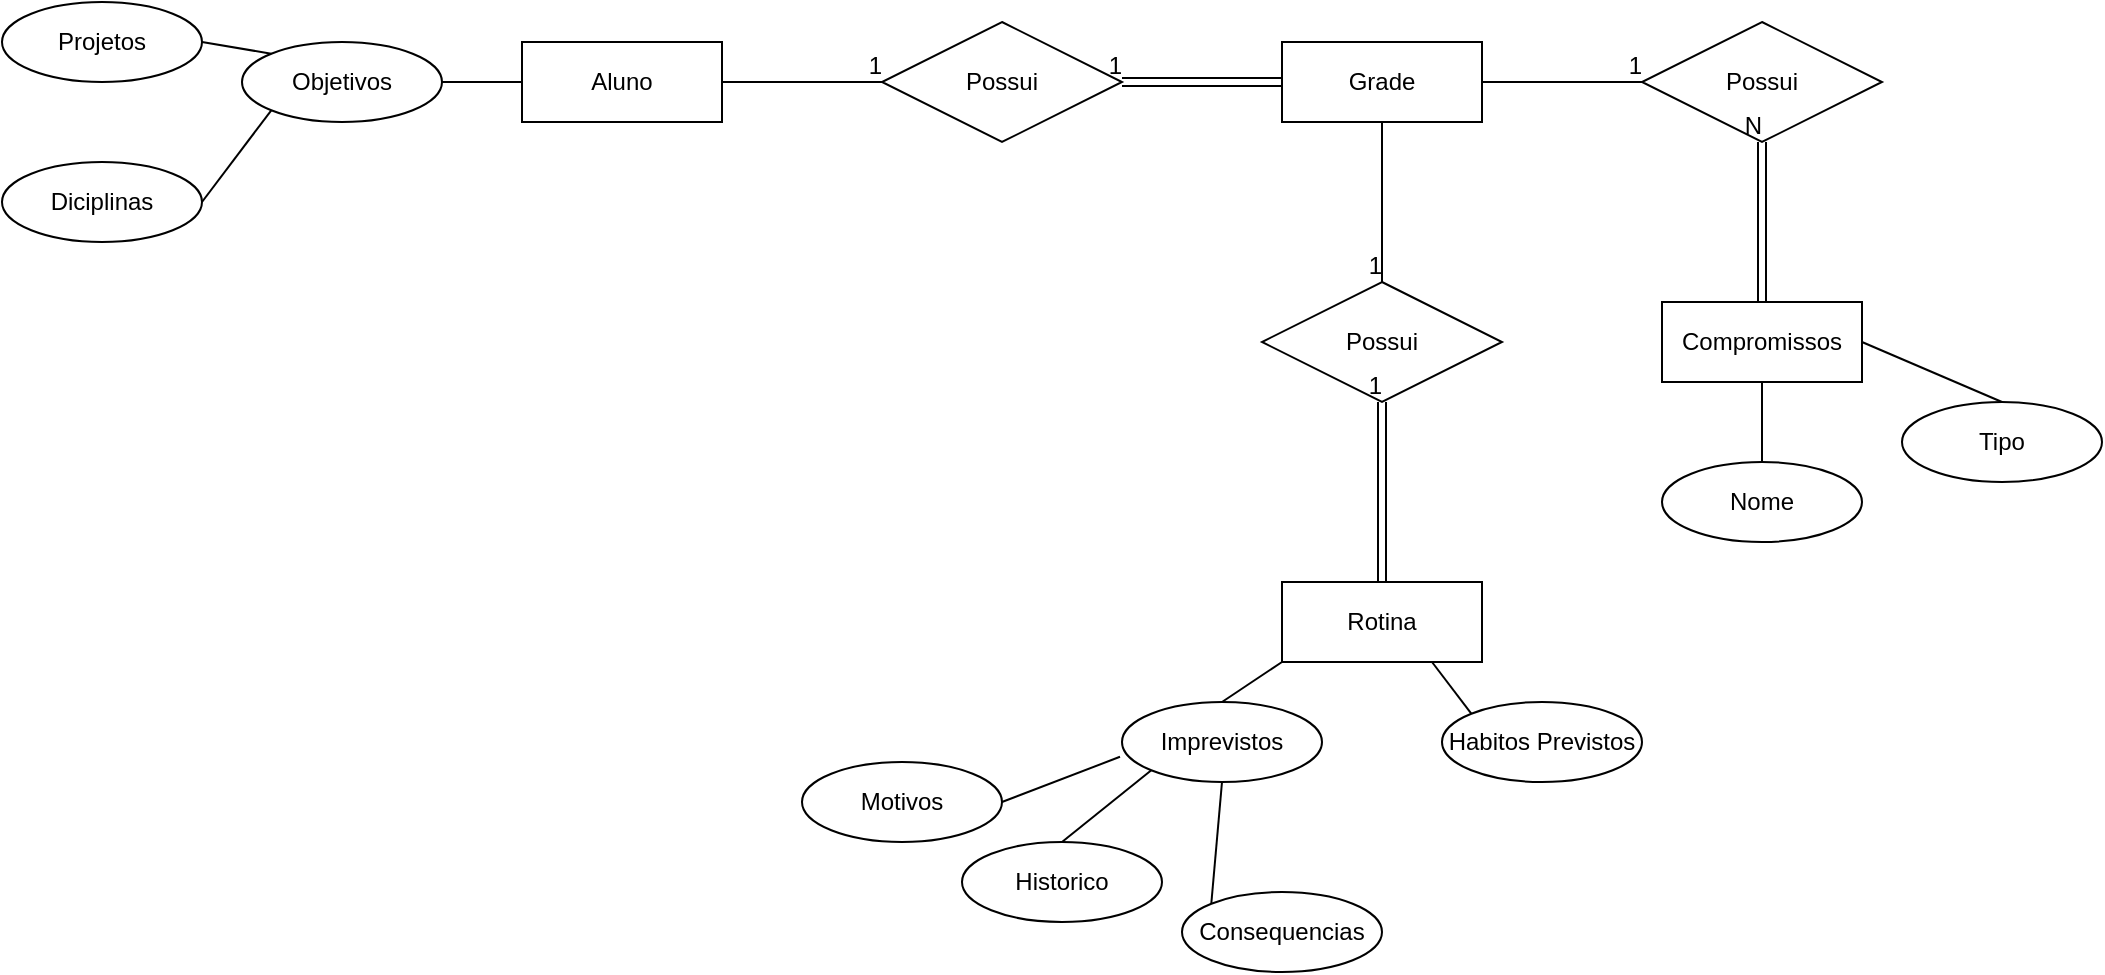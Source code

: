 <mxfile version="20.2.5" type="google"><diagram id="97dE7ArKUzRTqC__s8pF" name="Página-1"><mxGraphModel dx="2105" dy="521" grid="1" gridSize="10" guides="1" tooltips="1" connect="1" arrows="1" fold="1" page="1" pageScale="1" pageWidth="827" pageHeight="1169" math="0" shadow="0"><root><mxCell id="0"/><mxCell id="1" parent="0"/><mxCell id="0aayPvvJyhX8rBW1HgS9-1" value="Aluno" style="whiteSpace=wrap;html=1;align=center;" vertex="1" parent="1"><mxGeometry x="160" y="140" width="100" height="40" as="geometry"/></mxCell><mxCell id="0aayPvvJyhX8rBW1HgS9-2" value="Possui" style="shape=rhombus;perimeter=rhombusPerimeter;whiteSpace=wrap;html=1;align=center;" vertex="1" parent="1"><mxGeometry x="340" y="130" width="120" height="60" as="geometry"/></mxCell><mxCell id="0aayPvvJyhX8rBW1HgS9-3" value="Grade" style="whiteSpace=wrap;html=1;align=center;" vertex="1" parent="1"><mxGeometry x="540" y="140" width="100" height="40" as="geometry"/></mxCell><mxCell id="0aayPvvJyhX8rBW1HgS9-4" value="Possui" style="shape=rhombus;perimeter=rhombusPerimeter;whiteSpace=wrap;html=1;align=center;" vertex="1" parent="1"><mxGeometry x="720" y="130" width="120" height="60" as="geometry"/></mxCell><mxCell id="0aayPvvJyhX8rBW1HgS9-5" value="Possui" style="shape=rhombus;perimeter=rhombusPerimeter;whiteSpace=wrap;html=1;align=center;" vertex="1" parent="1"><mxGeometry x="530" y="260" width="120" height="60" as="geometry"/></mxCell><mxCell id="0aayPvvJyhX8rBW1HgS9-6" value="Compromissos" style="whiteSpace=wrap;html=1;align=center;" vertex="1" parent="1"><mxGeometry x="730" y="270" width="100" height="40" as="geometry"/></mxCell><mxCell id="0aayPvvJyhX8rBW1HgS9-7" value="Rotina" style="whiteSpace=wrap;html=1;align=center;" vertex="1" parent="1"><mxGeometry x="540" y="410" width="100" height="40" as="geometry"/></mxCell><mxCell id="0aayPvvJyhX8rBW1HgS9-9" value="Imprevistos" style="ellipse;whiteSpace=wrap;html=1;align=center;" vertex="1" parent="1"><mxGeometry x="460" y="470" width="100" height="40" as="geometry"/></mxCell><mxCell id="0aayPvvJyhX8rBW1HgS9-11" value="Historico" style="ellipse;whiteSpace=wrap;html=1;align=center;" vertex="1" parent="1"><mxGeometry x="380" y="540" width="100" height="40" as="geometry"/></mxCell><mxCell id="0aayPvvJyhX8rBW1HgS9-12" value="Consequencias" style="ellipse;whiteSpace=wrap;html=1;align=center;" vertex="1" parent="1"><mxGeometry x="490" y="565" width="100" height="40" as="geometry"/></mxCell><mxCell id="0aayPvvJyhX8rBW1HgS9-14" value="Habitos Previstos" style="ellipse;whiteSpace=wrap;html=1;align=center;" vertex="1" parent="1"><mxGeometry x="620" y="470" width="100" height="40" as="geometry"/></mxCell><mxCell id="0aayPvvJyhX8rBW1HgS9-15" value="Motivos" style="ellipse;whiteSpace=wrap;html=1;align=center;" vertex="1" parent="1"><mxGeometry x="300" y="500" width="100" height="40" as="geometry"/></mxCell><mxCell id="0aayPvvJyhX8rBW1HgS9-16" value="Nome" style="ellipse;whiteSpace=wrap;html=1;align=center;" vertex="1" parent="1"><mxGeometry x="730" y="350" width="100" height="40" as="geometry"/></mxCell><mxCell id="0aayPvvJyhX8rBW1HgS9-17" value="Tipo" style="ellipse;whiteSpace=wrap;html=1;align=center;" vertex="1" parent="1"><mxGeometry x="850" y="320" width="100" height="40" as="geometry"/></mxCell><mxCell id="0aayPvvJyhX8rBW1HgS9-18" value="Objetivos" style="ellipse;whiteSpace=wrap;html=1;align=center;" vertex="1" parent="1"><mxGeometry x="20" y="140" width="100" height="40" as="geometry"/></mxCell><mxCell id="0aayPvvJyhX8rBW1HgS9-19" value="Diciplinas" style="ellipse;whiteSpace=wrap;html=1;align=center;" vertex="1" parent="1"><mxGeometry x="-100" y="200" width="100" height="40" as="geometry"/></mxCell><mxCell id="0aayPvvJyhX8rBW1HgS9-20" value="Projetos" style="ellipse;whiteSpace=wrap;html=1;align=center;" vertex="1" parent="1"><mxGeometry x="-100" y="120" width="100" height="40" as="geometry"/></mxCell><mxCell id="0aayPvvJyhX8rBW1HgS9-21" value="" style="endArrow=none;html=1;rounded=0;exitX=1;exitY=0.5;exitDx=0;exitDy=0;entryX=0;entryY=0.5;entryDx=0;entryDy=0;" edge="1" parent="1" source="0aayPvvJyhX8rBW1HgS9-1" target="0aayPvvJyhX8rBW1HgS9-2"><mxGeometry relative="1" as="geometry"><mxPoint x="430" y="300" as="sourcePoint"/><mxPoint x="590" y="300" as="targetPoint"/></mxGeometry></mxCell><mxCell id="0aayPvvJyhX8rBW1HgS9-22" value="1" style="resizable=0;html=1;align=right;verticalAlign=bottom;" connectable="0" vertex="1" parent="0aayPvvJyhX8rBW1HgS9-21"><mxGeometry x="1" relative="1" as="geometry"/></mxCell><mxCell id="0aayPvvJyhX8rBW1HgS9-25" value="" style="endArrow=none;html=1;rounded=0;entryX=0.5;entryY=0;entryDx=0;entryDy=0;exitX=0.5;exitY=1;exitDx=0;exitDy=0;" edge="1" parent="1" source="0aayPvvJyhX8rBW1HgS9-3" target="0aayPvvJyhX8rBW1HgS9-5"><mxGeometry relative="1" as="geometry"><mxPoint x="520" y="240" as="sourcePoint"/><mxPoint x="440" y="240" as="targetPoint"/></mxGeometry></mxCell><mxCell id="0aayPvvJyhX8rBW1HgS9-26" value="1" style="resizable=0;html=1;align=right;verticalAlign=bottom;" connectable="0" vertex="1" parent="0aayPvvJyhX8rBW1HgS9-25"><mxGeometry x="1" relative="1" as="geometry"/></mxCell><mxCell id="0aayPvvJyhX8rBW1HgS9-31" value="" style="endArrow=none;html=1;rounded=0;entryX=0;entryY=0.5;entryDx=0;entryDy=0;exitX=1;exitY=0.5;exitDx=0;exitDy=0;" edge="1" parent="1" source="0aayPvvJyhX8rBW1HgS9-3" target="0aayPvvJyhX8rBW1HgS9-4"><mxGeometry relative="1" as="geometry"><mxPoint x="669.5" y="210" as="sourcePoint"/><mxPoint x="669.5" y="290" as="targetPoint"/></mxGeometry></mxCell><mxCell id="0aayPvvJyhX8rBW1HgS9-32" value="1" style="resizable=0;html=1;align=right;verticalAlign=bottom;" connectable="0" vertex="1" parent="0aayPvvJyhX8rBW1HgS9-31"><mxGeometry x="1" relative="1" as="geometry"/></mxCell><mxCell id="0aayPvvJyhX8rBW1HgS9-39" value="" style="endArrow=none;html=1;rounded=0;entryX=0.5;entryY=0;entryDx=0;entryDy=0;exitX=0;exitY=1;exitDx=0;exitDy=0;" edge="1" parent="1" source="0aayPvvJyhX8rBW1HgS9-7" target="0aayPvvJyhX8rBW1HgS9-9"><mxGeometry relative="1" as="geometry"><mxPoint x="580" y="370" as="sourcePoint"/><mxPoint x="740" y="370" as="targetPoint"/></mxGeometry></mxCell><mxCell id="0aayPvvJyhX8rBW1HgS9-42" value="" style="endArrow=none;html=1;rounded=0;entryX=1;entryY=0.5;entryDx=0;entryDy=0;exitX=-0.01;exitY=0.685;exitDx=0;exitDy=0;exitPerimeter=0;" edge="1" parent="1" source="0aayPvvJyhX8rBW1HgS9-9" target="0aayPvvJyhX8rBW1HgS9-15"><mxGeometry relative="1" as="geometry"><mxPoint x="550" y="460" as="sourcePoint"/><mxPoint x="520" y="480" as="targetPoint"/></mxGeometry></mxCell><mxCell id="0aayPvvJyhX8rBW1HgS9-43" value="" style="endArrow=none;html=1;rounded=0;entryX=0.5;entryY=0;entryDx=0;entryDy=0;exitX=0;exitY=1;exitDx=0;exitDy=0;" edge="1" parent="1" source="0aayPvvJyhX8rBW1HgS9-9" target="0aayPvvJyhX8rBW1HgS9-11"><mxGeometry relative="1" as="geometry"><mxPoint x="560" y="470" as="sourcePoint"/><mxPoint x="530" y="490" as="targetPoint"/></mxGeometry></mxCell><mxCell id="0aayPvvJyhX8rBW1HgS9-44" value="" style="endArrow=none;html=1;rounded=0;entryX=0;entryY=0;entryDx=0;entryDy=0;exitX=0.5;exitY=1;exitDx=0;exitDy=0;" edge="1" parent="1" source="0aayPvvJyhX8rBW1HgS9-9" target="0aayPvvJyhX8rBW1HgS9-12"><mxGeometry relative="1" as="geometry"><mxPoint x="570" y="480" as="sourcePoint"/><mxPoint x="540" y="500" as="targetPoint"/></mxGeometry></mxCell><mxCell id="0aayPvvJyhX8rBW1HgS9-45" value="" style="endArrow=none;html=1;rounded=0;entryX=0;entryY=0;entryDx=0;entryDy=0;exitX=0.75;exitY=1;exitDx=0;exitDy=0;" edge="1" parent="1" source="0aayPvvJyhX8rBW1HgS9-7" target="0aayPvvJyhX8rBW1HgS9-14"><mxGeometry relative="1" as="geometry"><mxPoint x="580" y="490" as="sourcePoint"/><mxPoint x="550" y="510" as="targetPoint"/></mxGeometry></mxCell><mxCell id="0aayPvvJyhX8rBW1HgS9-46" value="" style="endArrow=none;html=1;rounded=0;entryX=0.5;entryY=1;entryDx=0;entryDy=0;exitX=0.5;exitY=0;exitDx=0;exitDy=0;" edge="1" parent="1" source="0aayPvvJyhX8rBW1HgS9-16" target="0aayPvvJyhX8rBW1HgS9-6"><mxGeometry relative="1" as="geometry"><mxPoint x="590" y="500" as="sourcePoint"/><mxPoint x="560" y="520" as="targetPoint"/></mxGeometry></mxCell><mxCell id="0aayPvvJyhX8rBW1HgS9-47" value="" style="endArrow=none;html=1;rounded=0;entryX=0.5;entryY=0;entryDx=0;entryDy=0;exitX=1;exitY=0.5;exitDx=0;exitDy=0;" edge="1" parent="1" source="0aayPvvJyhX8rBW1HgS9-6" target="0aayPvvJyhX8rBW1HgS9-17"><mxGeometry relative="1" as="geometry"><mxPoint x="600" y="510" as="sourcePoint"/><mxPoint x="570" y="530" as="targetPoint"/></mxGeometry></mxCell><mxCell id="0aayPvvJyhX8rBW1HgS9-48" value="" style="endArrow=none;html=1;rounded=0;entryX=1;entryY=0.5;entryDx=0;entryDy=0;exitX=0;exitY=1;exitDx=0;exitDy=0;" edge="1" parent="1" source="0aayPvvJyhX8rBW1HgS9-18" target="0aayPvvJyhX8rBW1HgS9-19"><mxGeometry relative="1" as="geometry"><mxPoint x="610" y="520" as="sourcePoint"/><mxPoint x="580" y="540" as="targetPoint"/></mxGeometry></mxCell><mxCell id="0aayPvvJyhX8rBW1HgS9-49" value="" style="endArrow=none;html=1;rounded=0;exitX=0;exitY=0;exitDx=0;exitDy=0;entryX=1;entryY=0.5;entryDx=0;entryDy=0;" edge="1" parent="1" source="0aayPvvJyhX8rBW1HgS9-18" target="0aayPvvJyhX8rBW1HgS9-20"><mxGeometry relative="1" as="geometry"><mxPoint x="44.645" y="184.142" as="sourcePoint"/><mxPoint x="3" y="150" as="targetPoint"/></mxGeometry></mxCell><mxCell id="0aayPvvJyhX8rBW1HgS9-50" value="" style="endArrow=none;html=1;rounded=0;entryX=1;entryY=0.5;entryDx=0;entryDy=0;exitX=0;exitY=0.5;exitDx=0;exitDy=0;" edge="1" parent="1" source="0aayPvvJyhX8rBW1HgS9-1" target="0aayPvvJyhX8rBW1HgS9-18"><mxGeometry relative="1" as="geometry"><mxPoint x="54.645" y="194.142" as="sourcePoint"/><mxPoint x="20" y="240" as="targetPoint"/></mxGeometry></mxCell><mxCell id="0aayPvvJyhX8rBW1HgS9-51" value="" style="shape=link;html=1;rounded=0;entryX=0.5;entryY=1;entryDx=0;entryDy=0;exitX=0.5;exitY=0;exitDx=0;exitDy=0;" edge="1" parent="1" source="0aayPvvJyhX8rBW1HgS9-7" target="0aayPvvJyhX8rBW1HgS9-5"><mxGeometry relative="1" as="geometry"><mxPoint x="380" y="390" as="sourcePoint"/><mxPoint x="540" y="390" as="targetPoint"/></mxGeometry></mxCell><mxCell id="0aayPvvJyhX8rBW1HgS9-52" value="1" style="resizable=0;html=1;align=right;verticalAlign=bottom;" connectable="0" vertex="1" parent="0aayPvvJyhX8rBW1HgS9-51"><mxGeometry x="1" relative="1" as="geometry"/></mxCell><mxCell id="0aayPvvJyhX8rBW1HgS9-53" value="" style="shape=link;html=1;rounded=0;entryX=0.5;entryY=1;entryDx=0;entryDy=0;exitX=0.5;exitY=0;exitDx=0;exitDy=0;" edge="1" parent="1" source="0aayPvvJyhX8rBW1HgS9-6" target="0aayPvvJyhX8rBW1HgS9-4"><mxGeometry relative="1" as="geometry"><mxPoint x="380" y="390" as="sourcePoint"/><mxPoint x="540" y="390" as="targetPoint"/></mxGeometry></mxCell><mxCell id="0aayPvvJyhX8rBW1HgS9-54" value="N" style="resizable=0;html=1;align=right;verticalAlign=bottom;" connectable="0" vertex="1" parent="0aayPvvJyhX8rBW1HgS9-53"><mxGeometry x="1" relative="1" as="geometry"/></mxCell><mxCell id="0aayPvvJyhX8rBW1HgS9-57" value="" style="shape=link;html=1;rounded=0;entryX=1;entryY=0.5;entryDx=0;entryDy=0;exitX=0;exitY=0.5;exitDx=0;exitDy=0;" edge="1" parent="1" source="0aayPvvJyhX8rBW1HgS9-3" target="0aayPvvJyhX8rBW1HgS9-2"><mxGeometry relative="1" as="geometry"><mxPoint x="380" y="390" as="sourcePoint"/><mxPoint x="540" y="390" as="targetPoint"/></mxGeometry></mxCell><mxCell id="0aayPvvJyhX8rBW1HgS9-58" value="1" style="resizable=0;html=1;align=right;verticalAlign=bottom;" connectable="0" vertex="1" parent="0aayPvvJyhX8rBW1HgS9-57"><mxGeometry x="1" relative="1" as="geometry"/></mxCell></root></mxGraphModel></diagram></mxfile>